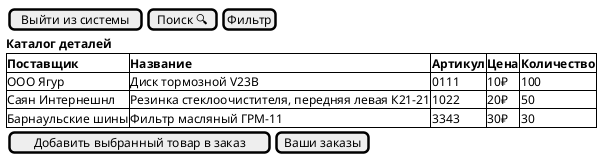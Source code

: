 @startsalt Список товаров
{
    {
        [Выйти из системы]|[Поиск 🔍]|[Фильтр]
    }
    <b>Каталог деталей
    {# <b>Поставщик | <b>Название | <b>Артикул| <b>Цена| <b>Количество
    ООО Ягур | Диск тормозной V23B  | 0111  | 10₽ | 100 
    Саян Интернешнл  |  Резинка стеклоочистителя, передняя левая К21-21 | 1022 | 20₽ | 50  
    Барнаульские шины | Фильтр масляный ГРМ-11 | 3343 | 30₽ | 30
    }
    {
        [Добавить выбранный товар в заказ]| [Ваши заказы]
    }
    
}
@endsalt